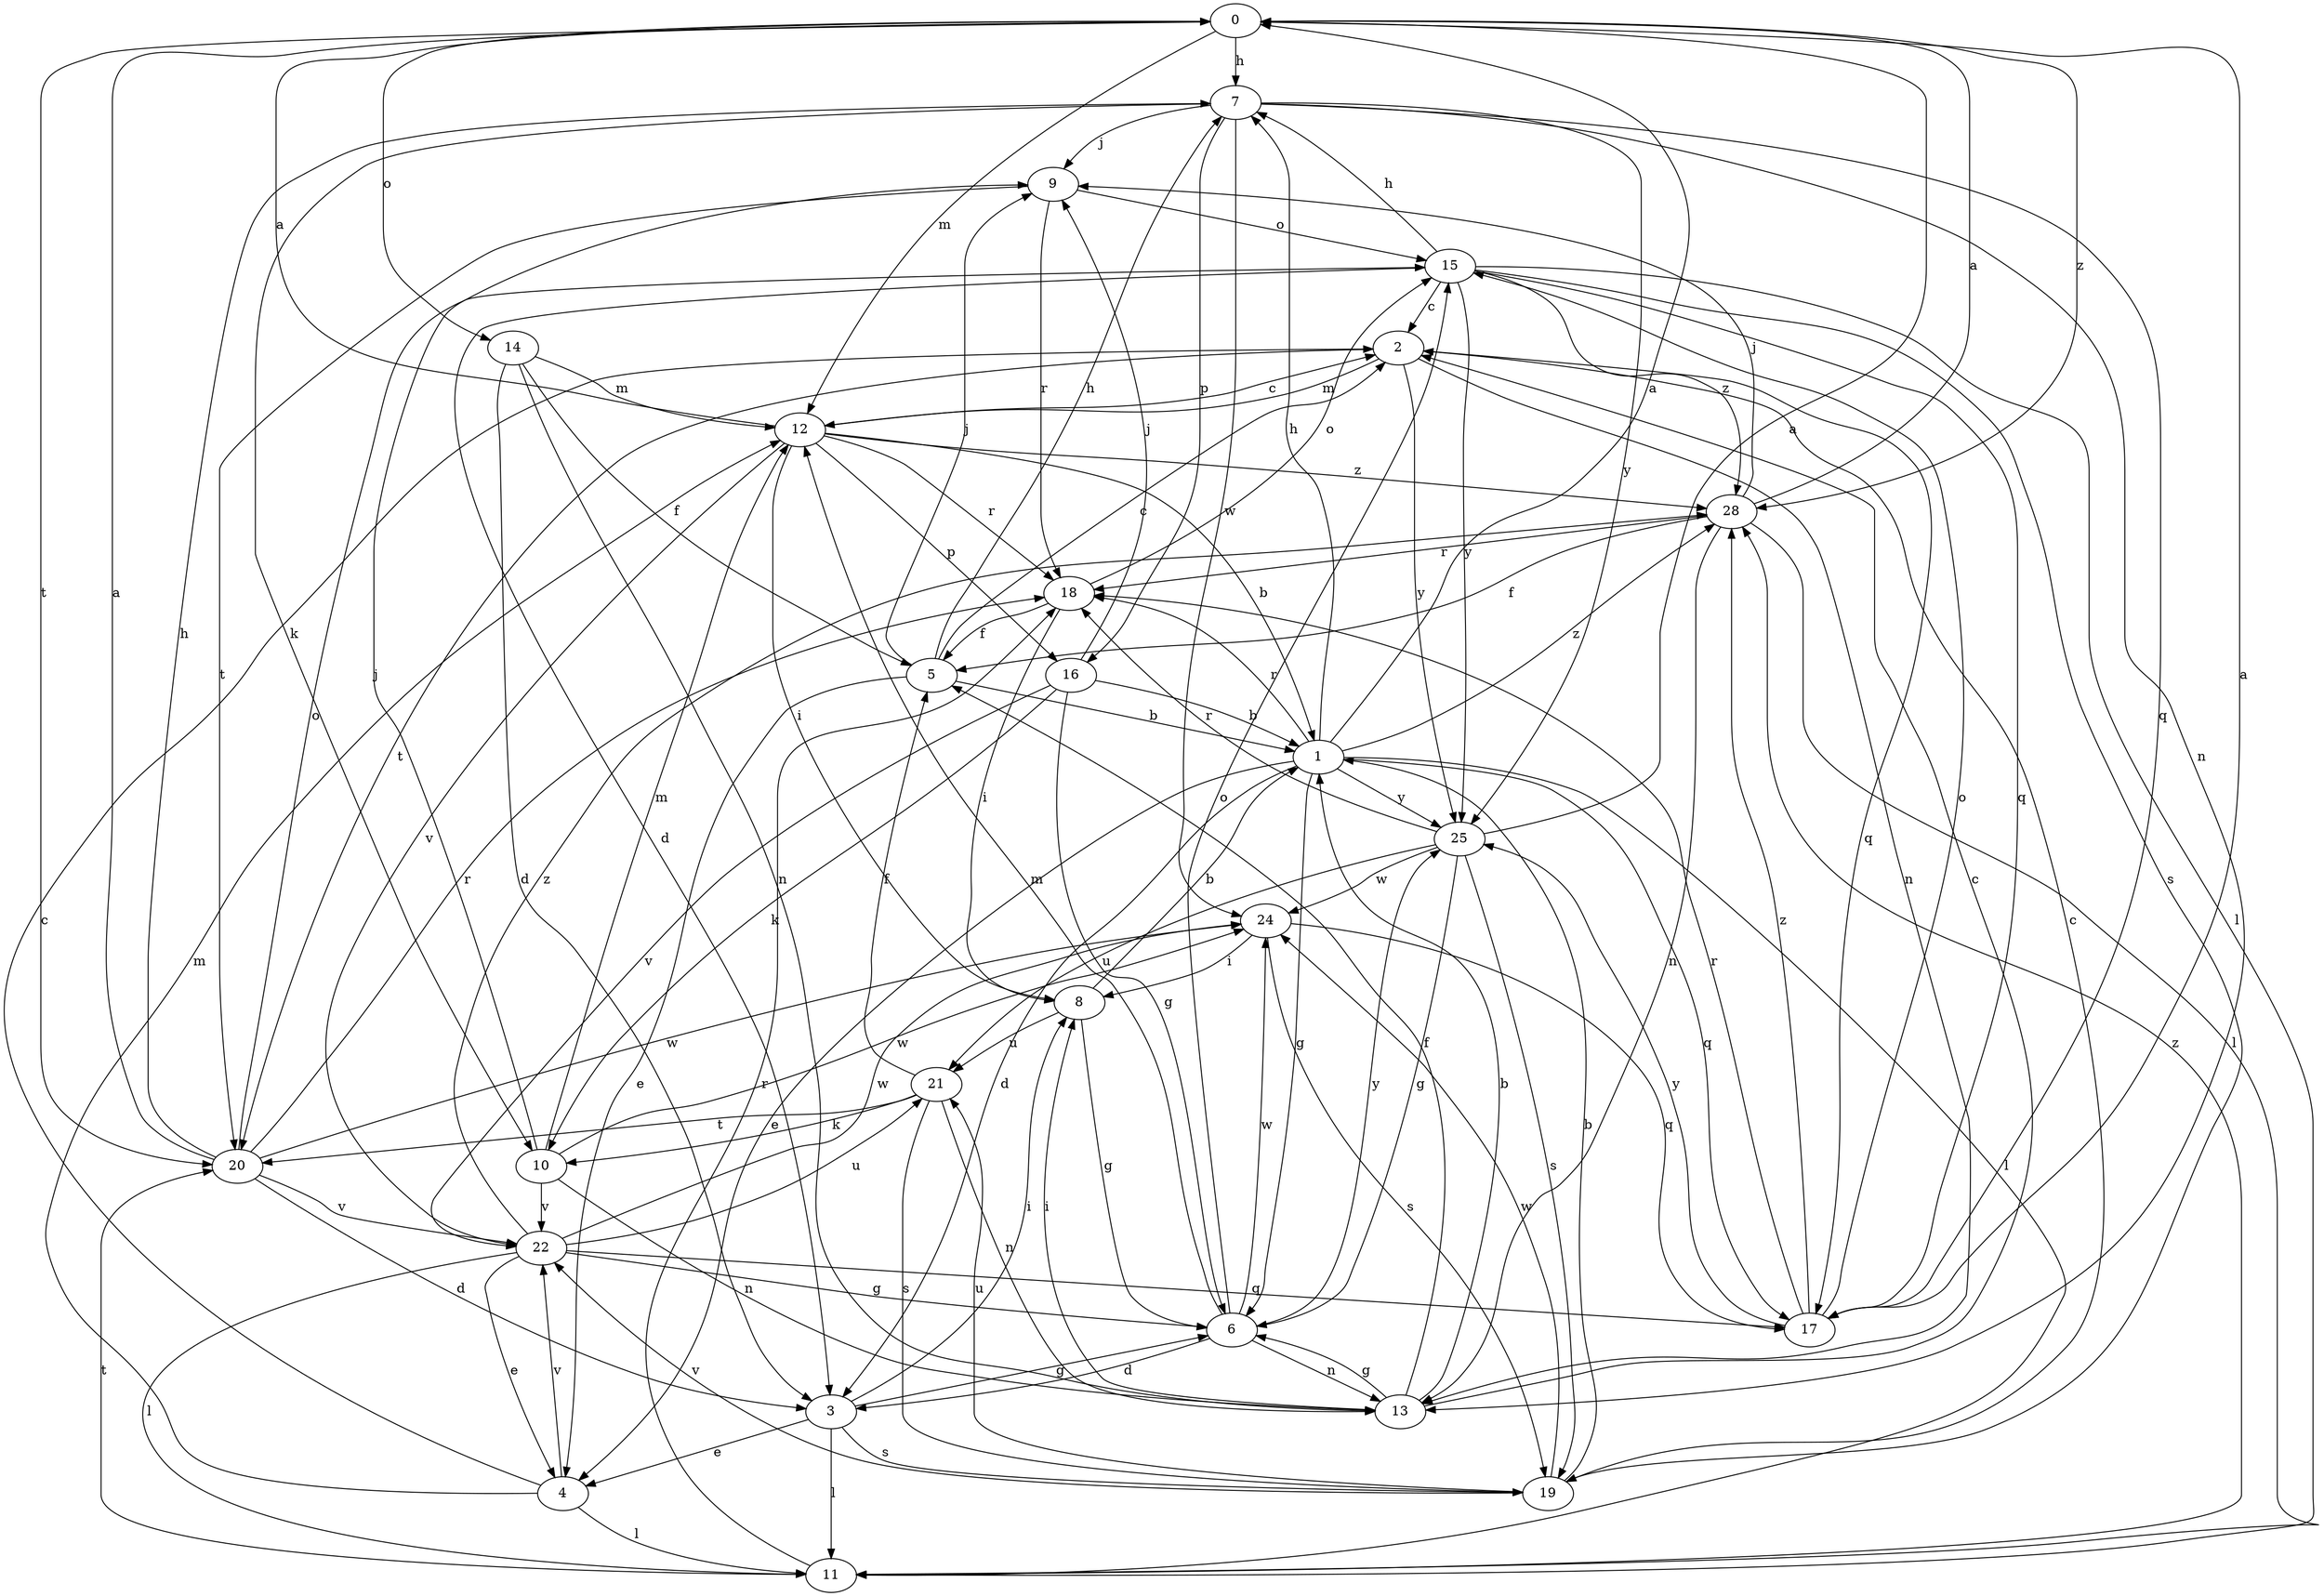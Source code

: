 strict digraph  {
0;
1;
2;
3;
4;
5;
6;
7;
8;
9;
10;
11;
12;
13;
14;
15;
16;
17;
18;
19;
20;
21;
22;
24;
25;
28;
0 -> 7  [label=h];
0 -> 12  [label=m];
0 -> 14  [label=o];
0 -> 20  [label=t];
0 -> 28  [label=z];
1 -> 0  [label=a];
1 -> 3  [label=d];
1 -> 4  [label=e];
1 -> 6  [label=g];
1 -> 7  [label=h];
1 -> 11  [label=l];
1 -> 17  [label=q];
1 -> 18  [label=r];
1 -> 25  [label=y];
1 -> 28  [label=z];
2 -> 12  [label=m];
2 -> 13  [label=n];
2 -> 17  [label=q];
2 -> 20  [label=t];
2 -> 25  [label=y];
3 -> 4  [label=e];
3 -> 6  [label=g];
3 -> 8  [label=i];
3 -> 11  [label=l];
3 -> 19  [label=s];
4 -> 2  [label=c];
4 -> 11  [label=l];
4 -> 12  [label=m];
4 -> 22  [label=v];
5 -> 1  [label=b];
5 -> 2  [label=c];
5 -> 4  [label=e];
5 -> 7  [label=h];
5 -> 9  [label=j];
6 -> 3  [label=d];
6 -> 12  [label=m];
6 -> 13  [label=n];
6 -> 15  [label=o];
6 -> 24  [label=w];
6 -> 25  [label=y];
7 -> 9  [label=j];
7 -> 10  [label=k];
7 -> 13  [label=n];
7 -> 16  [label=p];
7 -> 17  [label=q];
7 -> 24  [label=w];
7 -> 25  [label=y];
8 -> 1  [label=b];
8 -> 6  [label=g];
8 -> 21  [label=u];
9 -> 15  [label=o];
9 -> 18  [label=r];
9 -> 20  [label=t];
10 -> 9  [label=j];
10 -> 12  [label=m];
10 -> 13  [label=n];
10 -> 22  [label=v];
10 -> 24  [label=w];
11 -> 18  [label=r];
11 -> 20  [label=t];
11 -> 28  [label=z];
12 -> 0  [label=a];
12 -> 1  [label=b];
12 -> 2  [label=c];
12 -> 8  [label=i];
12 -> 16  [label=p];
12 -> 18  [label=r];
12 -> 22  [label=v];
12 -> 28  [label=z];
13 -> 1  [label=b];
13 -> 2  [label=c];
13 -> 5  [label=f];
13 -> 6  [label=g];
13 -> 8  [label=i];
14 -> 3  [label=d];
14 -> 5  [label=f];
14 -> 12  [label=m];
14 -> 13  [label=n];
15 -> 2  [label=c];
15 -> 3  [label=d];
15 -> 7  [label=h];
15 -> 11  [label=l];
15 -> 17  [label=q];
15 -> 19  [label=s];
15 -> 25  [label=y];
15 -> 28  [label=z];
16 -> 1  [label=b];
16 -> 6  [label=g];
16 -> 9  [label=j];
16 -> 10  [label=k];
16 -> 22  [label=v];
17 -> 0  [label=a];
17 -> 15  [label=o];
17 -> 18  [label=r];
17 -> 25  [label=y];
17 -> 28  [label=z];
18 -> 5  [label=f];
18 -> 8  [label=i];
18 -> 15  [label=o];
19 -> 1  [label=b];
19 -> 2  [label=c];
19 -> 21  [label=u];
19 -> 22  [label=v];
19 -> 24  [label=w];
20 -> 0  [label=a];
20 -> 3  [label=d];
20 -> 7  [label=h];
20 -> 15  [label=o];
20 -> 18  [label=r];
20 -> 22  [label=v];
20 -> 24  [label=w];
21 -> 5  [label=f];
21 -> 10  [label=k];
21 -> 13  [label=n];
21 -> 19  [label=s];
21 -> 20  [label=t];
22 -> 4  [label=e];
22 -> 6  [label=g];
22 -> 11  [label=l];
22 -> 17  [label=q];
22 -> 21  [label=u];
22 -> 24  [label=w];
22 -> 28  [label=z];
24 -> 8  [label=i];
24 -> 17  [label=q];
24 -> 19  [label=s];
25 -> 0  [label=a];
25 -> 6  [label=g];
25 -> 18  [label=r];
25 -> 19  [label=s];
25 -> 21  [label=u];
25 -> 24  [label=w];
28 -> 0  [label=a];
28 -> 5  [label=f];
28 -> 9  [label=j];
28 -> 11  [label=l];
28 -> 13  [label=n];
28 -> 18  [label=r];
}
